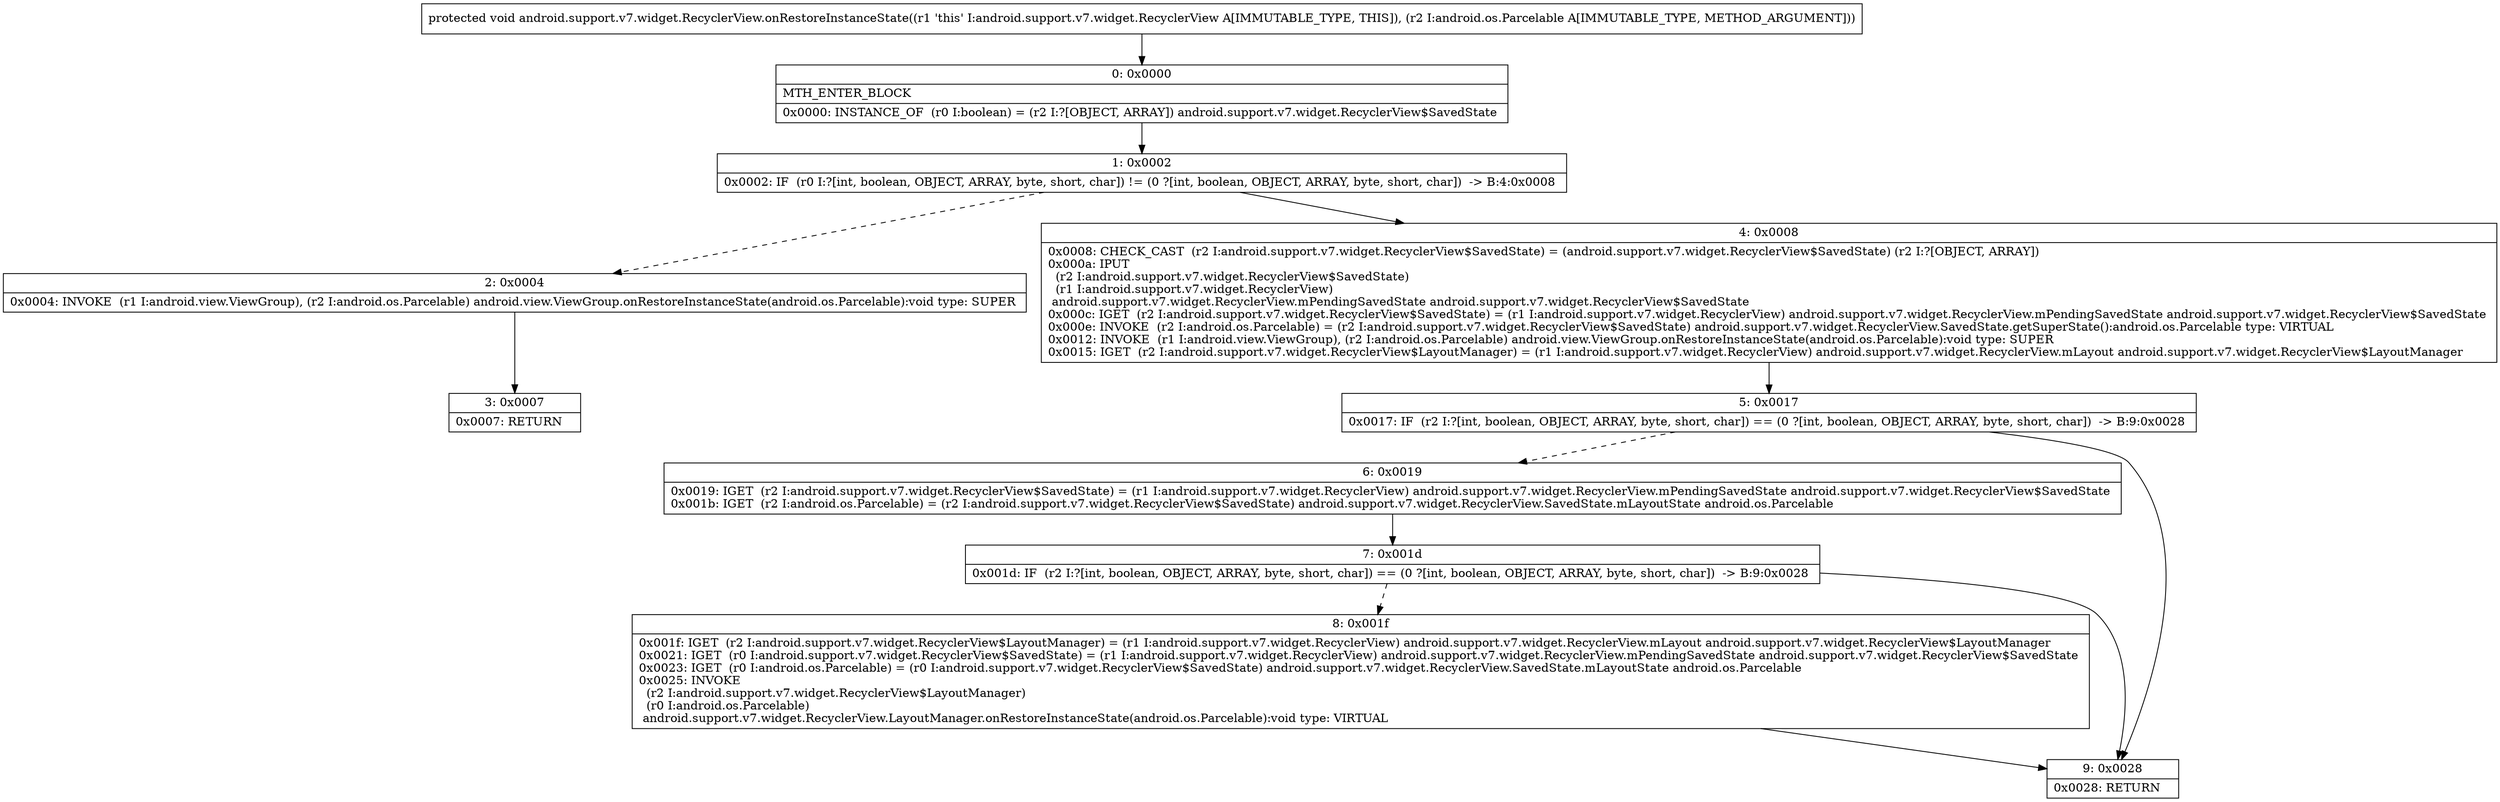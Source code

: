 digraph "CFG forandroid.support.v7.widget.RecyclerView.onRestoreInstanceState(Landroid\/os\/Parcelable;)V" {
Node_0 [shape=record,label="{0\:\ 0x0000|MTH_ENTER_BLOCK\l|0x0000: INSTANCE_OF  (r0 I:boolean) = (r2 I:?[OBJECT, ARRAY]) android.support.v7.widget.RecyclerView$SavedState \l}"];
Node_1 [shape=record,label="{1\:\ 0x0002|0x0002: IF  (r0 I:?[int, boolean, OBJECT, ARRAY, byte, short, char]) != (0 ?[int, boolean, OBJECT, ARRAY, byte, short, char])  \-\> B:4:0x0008 \l}"];
Node_2 [shape=record,label="{2\:\ 0x0004|0x0004: INVOKE  (r1 I:android.view.ViewGroup), (r2 I:android.os.Parcelable) android.view.ViewGroup.onRestoreInstanceState(android.os.Parcelable):void type: SUPER \l}"];
Node_3 [shape=record,label="{3\:\ 0x0007|0x0007: RETURN   \l}"];
Node_4 [shape=record,label="{4\:\ 0x0008|0x0008: CHECK_CAST  (r2 I:android.support.v7.widget.RecyclerView$SavedState) = (android.support.v7.widget.RecyclerView$SavedState) (r2 I:?[OBJECT, ARRAY]) \l0x000a: IPUT  \l  (r2 I:android.support.v7.widget.RecyclerView$SavedState)\l  (r1 I:android.support.v7.widget.RecyclerView)\l android.support.v7.widget.RecyclerView.mPendingSavedState android.support.v7.widget.RecyclerView$SavedState \l0x000c: IGET  (r2 I:android.support.v7.widget.RecyclerView$SavedState) = (r1 I:android.support.v7.widget.RecyclerView) android.support.v7.widget.RecyclerView.mPendingSavedState android.support.v7.widget.RecyclerView$SavedState \l0x000e: INVOKE  (r2 I:android.os.Parcelable) = (r2 I:android.support.v7.widget.RecyclerView$SavedState) android.support.v7.widget.RecyclerView.SavedState.getSuperState():android.os.Parcelable type: VIRTUAL \l0x0012: INVOKE  (r1 I:android.view.ViewGroup), (r2 I:android.os.Parcelable) android.view.ViewGroup.onRestoreInstanceState(android.os.Parcelable):void type: SUPER \l0x0015: IGET  (r2 I:android.support.v7.widget.RecyclerView$LayoutManager) = (r1 I:android.support.v7.widget.RecyclerView) android.support.v7.widget.RecyclerView.mLayout android.support.v7.widget.RecyclerView$LayoutManager \l}"];
Node_5 [shape=record,label="{5\:\ 0x0017|0x0017: IF  (r2 I:?[int, boolean, OBJECT, ARRAY, byte, short, char]) == (0 ?[int, boolean, OBJECT, ARRAY, byte, short, char])  \-\> B:9:0x0028 \l}"];
Node_6 [shape=record,label="{6\:\ 0x0019|0x0019: IGET  (r2 I:android.support.v7.widget.RecyclerView$SavedState) = (r1 I:android.support.v7.widget.RecyclerView) android.support.v7.widget.RecyclerView.mPendingSavedState android.support.v7.widget.RecyclerView$SavedState \l0x001b: IGET  (r2 I:android.os.Parcelable) = (r2 I:android.support.v7.widget.RecyclerView$SavedState) android.support.v7.widget.RecyclerView.SavedState.mLayoutState android.os.Parcelable \l}"];
Node_7 [shape=record,label="{7\:\ 0x001d|0x001d: IF  (r2 I:?[int, boolean, OBJECT, ARRAY, byte, short, char]) == (0 ?[int, boolean, OBJECT, ARRAY, byte, short, char])  \-\> B:9:0x0028 \l}"];
Node_8 [shape=record,label="{8\:\ 0x001f|0x001f: IGET  (r2 I:android.support.v7.widget.RecyclerView$LayoutManager) = (r1 I:android.support.v7.widget.RecyclerView) android.support.v7.widget.RecyclerView.mLayout android.support.v7.widget.RecyclerView$LayoutManager \l0x0021: IGET  (r0 I:android.support.v7.widget.RecyclerView$SavedState) = (r1 I:android.support.v7.widget.RecyclerView) android.support.v7.widget.RecyclerView.mPendingSavedState android.support.v7.widget.RecyclerView$SavedState \l0x0023: IGET  (r0 I:android.os.Parcelable) = (r0 I:android.support.v7.widget.RecyclerView$SavedState) android.support.v7.widget.RecyclerView.SavedState.mLayoutState android.os.Parcelable \l0x0025: INVOKE  \l  (r2 I:android.support.v7.widget.RecyclerView$LayoutManager)\l  (r0 I:android.os.Parcelable)\l android.support.v7.widget.RecyclerView.LayoutManager.onRestoreInstanceState(android.os.Parcelable):void type: VIRTUAL \l}"];
Node_9 [shape=record,label="{9\:\ 0x0028|0x0028: RETURN   \l}"];
MethodNode[shape=record,label="{protected void android.support.v7.widget.RecyclerView.onRestoreInstanceState((r1 'this' I:android.support.v7.widget.RecyclerView A[IMMUTABLE_TYPE, THIS]), (r2 I:android.os.Parcelable A[IMMUTABLE_TYPE, METHOD_ARGUMENT])) }"];
MethodNode -> Node_0;
Node_0 -> Node_1;
Node_1 -> Node_2[style=dashed];
Node_1 -> Node_4;
Node_2 -> Node_3;
Node_4 -> Node_5;
Node_5 -> Node_6[style=dashed];
Node_5 -> Node_9;
Node_6 -> Node_7;
Node_7 -> Node_8[style=dashed];
Node_7 -> Node_9;
Node_8 -> Node_9;
}

